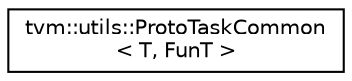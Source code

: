 digraph "Graphical Class Hierarchy"
{
 // LATEX_PDF_SIZE
  edge [fontname="Helvetica",fontsize="10",labelfontname="Helvetica",labelfontsize="10"];
  node [fontname="Helvetica",fontsize="10",shape=record];
  rankdir="LR";
  Node0 [label="tvm::utils::ProtoTaskCommon\l\< T, FunT \>",height=0.2,width=0.4,color="black", fillcolor="white", style="filled",URL="$classtvm_1_1utils_1_1ProtoTaskCommon.html",tooltip=" "];
}
